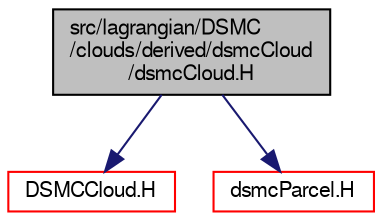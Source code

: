digraph "src/lagrangian/DSMC/clouds/derived/dsmcCloud/dsmcCloud.H"
{
  bgcolor="transparent";
  edge [fontname="FreeSans",fontsize="10",labelfontname="FreeSans",labelfontsize="10"];
  node [fontname="FreeSans",fontsize="10",shape=record];
  Node1 [label="src/lagrangian/DSMC\l/clouds/derived/dsmcCloud\l/dsmcCloud.H",height=0.2,width=0.4,color="black", fillcolor="grey75", style="filled" fontcolor="black"];
  Node1 -> Node2 [color="midnightblue",fontsize="10",style="solid",fontname="FreeSans"];
  Node2 [label="DSMCCloud.H",height=0.2,width=0.4,color="red",URL="$a05958.html"];
  Node1 -> Node3 [color="midnightblue",fontsize="10",style="solid",fontname="FreeSans"];
  Node3 [label="dsmcParcel.H",height=0.2,width=0.4,color="red",URL="$a05962.html"];
}
